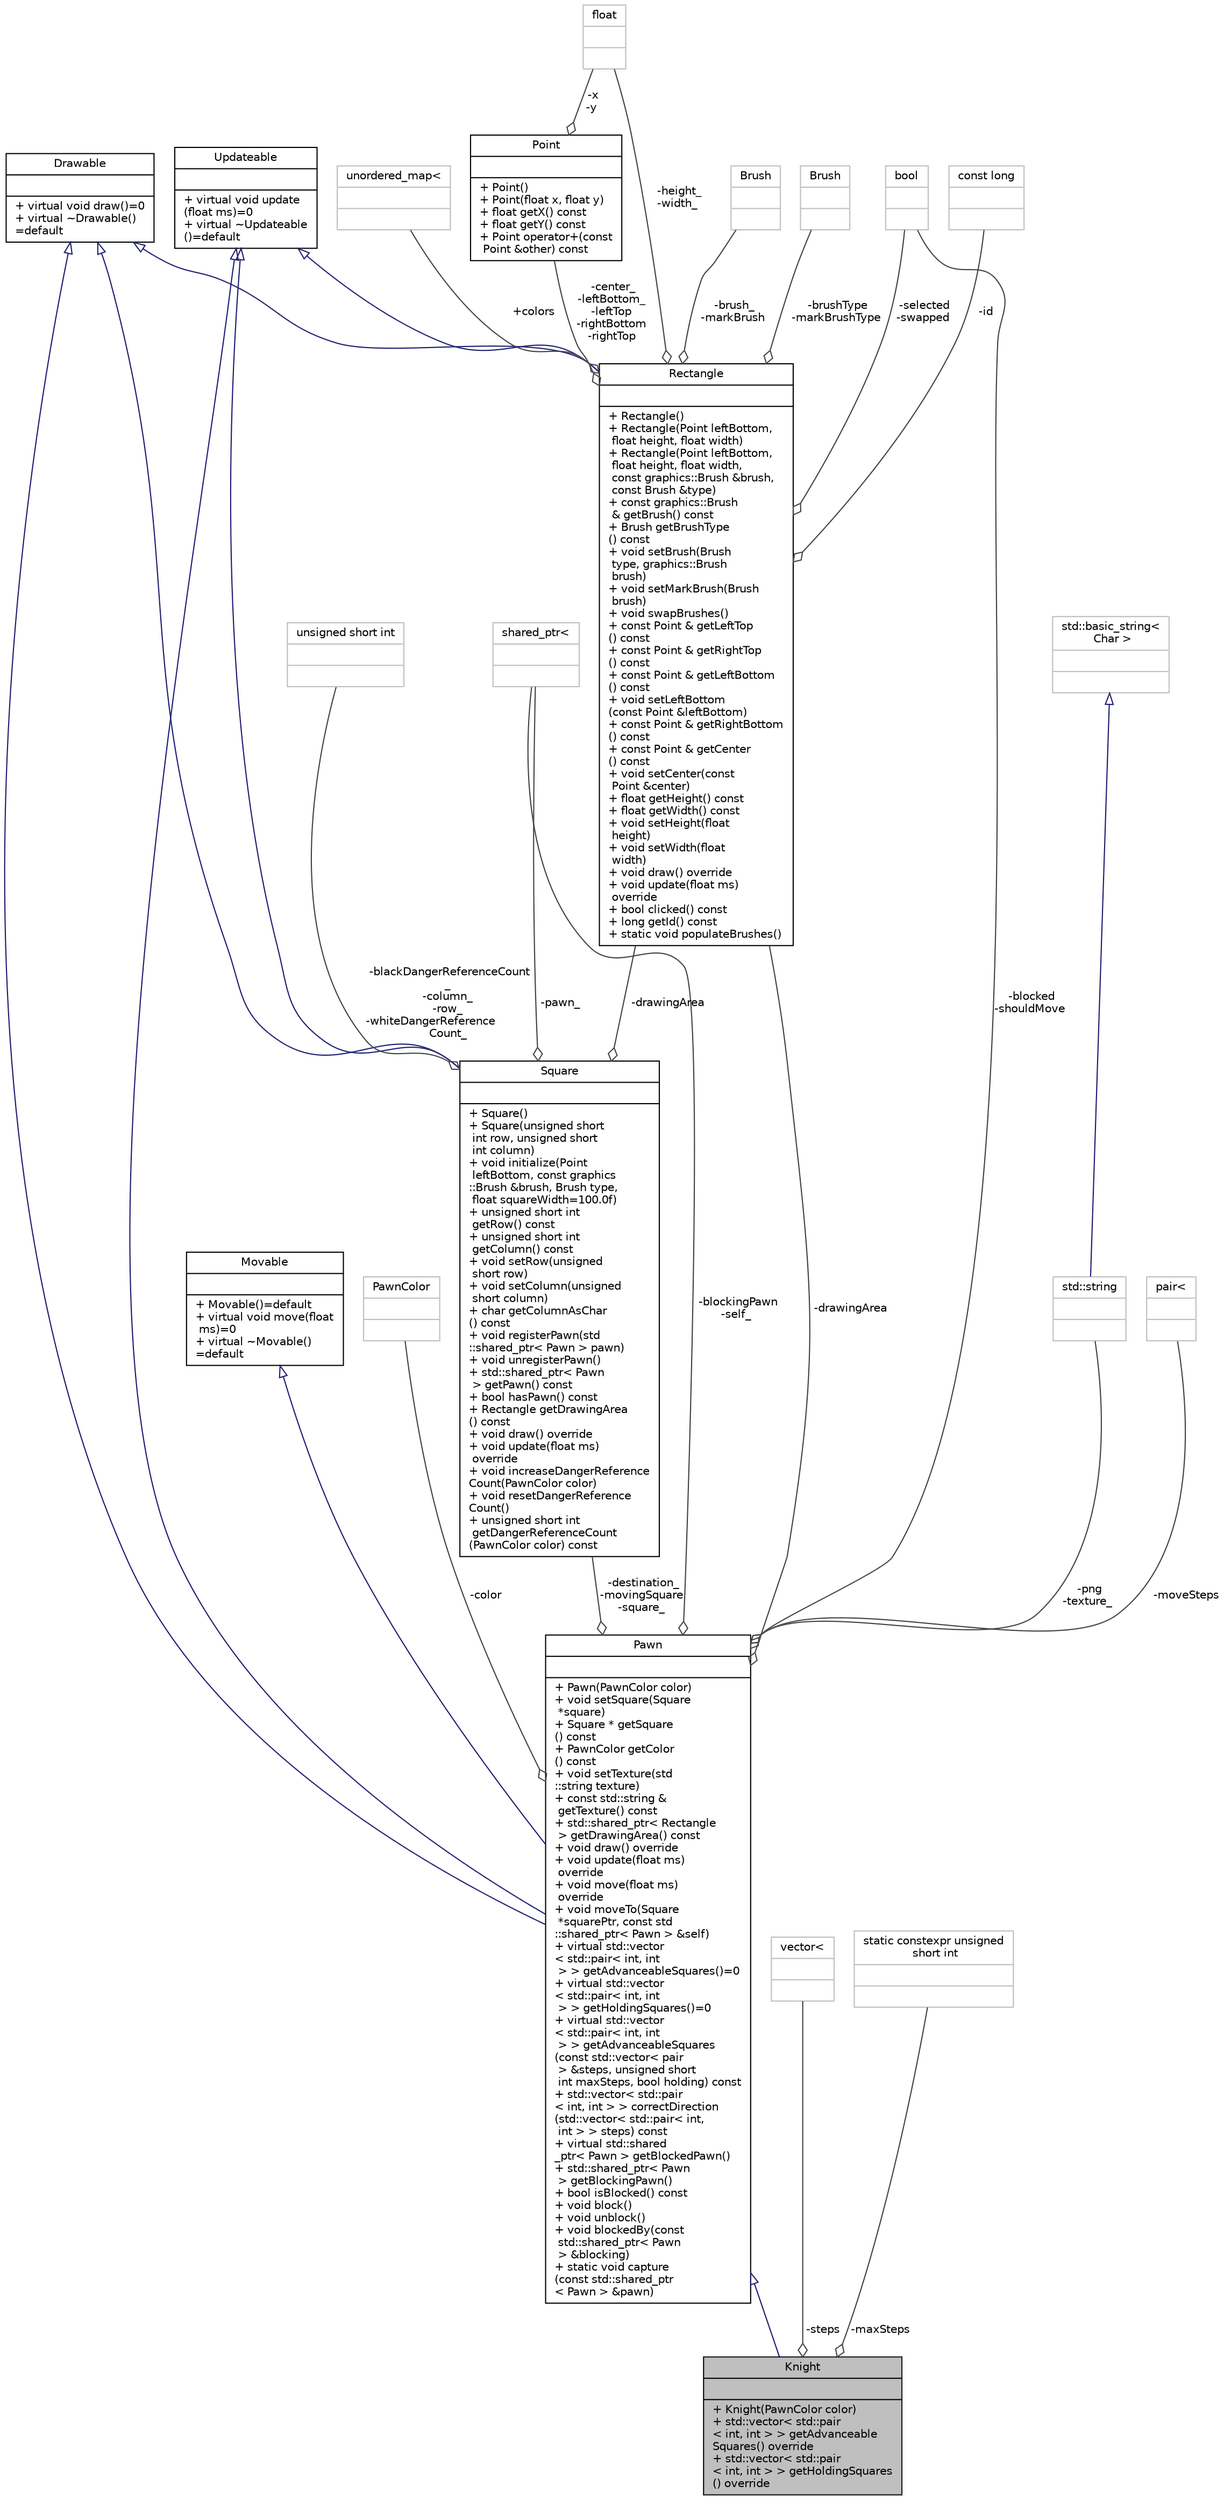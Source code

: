 digraph "Knight"
{
 // LATEX_PDF_SIZE
  bgcolor="transparent";
  edge [fontname="Helvetica",fontsize="10",labelfontname="Helvetica",labelfontsize="10"];
  node [fontname="Helvetica",fontsize="10",shape=record];
  Node1 [label="{Knight\n||+  Knight(PawnColor color)\l+ std::vector\< std::pair\l\< int, int \> \> getAdvanceable\lSquares() override\l+ std::vector\< std::pair\l\< int, int \> \> getHoldingSquares\l() override\l}",height=0.2,width=0.4,color="black", fillcolor="grey75", style="filled", fontcolor="black",tooltip=" "];
  Node2 -> Node1 [dir="back",color="midnightblue",fontsize="10",style="solid",arrowtail="onormal",fontname="Helvetica"];
  Node2 [label="{Pawn\n||+  Pawn(PawnColor color)\l+ void setSquare(Square\l *square)\l+ Square * getSquare\l() const\l+ PawnColor getColor\l() const\l+ void setTexture(std\l::string texture)\l+ const std::string &\l getTexture() const\l+ std::shared_ptr\< Rectangle\l \> getDrawingArea() const\l+ void draw() override\l+ void update(float ms)\l override\l+ void move(float ms)\l override\l+ void moveTo(Square\l *squarePtr, const std\l::shared_ptr\< Pawn \> &self)\l+ virtual std::vector\l\< std::pair\< int, int\l \> \> getAdvanceableSquares()=0\l+ virtual std::vector\l\< std::pair\< int, int\l \> \> getHoldingSquares()=0\l+ virtual std::vector\l\< std::pair\< int, int\l \> \> getAdvanceableSquares\l(const std::vector\< pair\l \> &steps, unsigned short\l int maxSteps, bool holding) const\l+ std::vector\< std::pair\l\< int, int \> \> correctDirection\l(std::vector\< std::pair\< int,\l int \> \> steps) const\l+ virtual std::shared\l_ptr\< Pawn \> getBlockedPawn()\l+ std::shared_ptr\< Pawn\l \> getBlockingPawn()\l+ bool isBlocked() const\l+ void block()\l+ void unblock()\l+ void blockedBy(const\l std::shared_ptr\< Pawn\l \> &blocking)\l+ static void capture\l(const std::shared_ptr\l\< Pawn \> &pawn)\l}",height=0.2,width=0.4,color="black",URL="$de/dff/classPawn.html",tooltip=" "];
  Node3 -> Node2 [dir="back",color="midnightblue",fontsize="10",style="solid",arrowtail="onormal",fontname="Helvetica"];
  Node3 [label="{Drawable\n||+ virtual void draw()=0\l+ virtual ~Drawable()\l=default\l}",height=0.2,width=0.4,color="black",URL="$de/db8/classDrawable.html",tooltip=" "];
  Node4 -> Node2 [dir="back",color="midnightblue",fontsize="10",style="solid",arrowtail="onormal",fontname="Helvetica"];
  Node4 [label="{Updateable\n||+ virtual void update\l(float ms)=0\l+ virtual ~Updateable\l()=default\l}",height=0.2,width=0.4,color="black",URL="$d2/d7d/classUpdateable.html",tooltip=" "];
  Node5 -> Node2 [dir="back",color="midnightblue",fontsize="10",style="solid",arrowtail="onormal",fontname="Helvetica"];
  Node5 [label="{Movable\n||+  Movable()=default\l+ virtual void move(float\l ms)=0\l+ virtual ~Movable()\l=default\l}",height=0.2,width=0.4,color="black",URL="$da/dfc/classMovable.html",tooltip=" "];
  Node6 -> Node2 [color="grey25",fontsize="10",style="solid",label=" -color" ,arrowhead="odiamond",fontname="Helvetica"];
  Node6 [label="{PawnColor\n||}",height=0.2,width=0.4,color="grey75",tooltip=" "];
  Node7 -> Node2 [color="grey25",fontsize="10",style="solid",label=" -destination_\n-movingSquare\n-square_" ,arrowhead="odiamond",fontname="Helvetica"];
  Node7 [label="{Square\n||+  Square()\l+  Square(unsigned short\l int row, unsigned short\l int column)\l+ void initialize(Point\l leftBottom, const graphics\l::Brush &brush, Brush type,\l float squareWidth=100.0f)\l+ unsigned short int\l getRow() const\l+ unsigned short int\l getColumn() const\l+ void setRow(unsigned\l short row)\l+ void setColumn(unsigned\l short column)\l+ char getColumnAsChar\l() const\l+ void registerPawn(std\l::shared_ptr\< Pawn \> pawn)\l+ void unregisterPawn()\l+ std::shared_ptr\< Pawn\l \> getPawn() const\l+ bool hasPawn() const\l+ Rectangle getDrawingArea\l() const\l+ void draw() override\l+ void update(float ms)\l override\l+ void increaseDangerReference\lCount(PawnColor color)\l+ void resetDangerReference\lCount()\l+ unsigned short int\l getDangerReferenceCount\l(PawnColor color) const\l}",height=0.2,width=0.4,color="black",URL="$d3/d72/classSquare.html",tooltip=" "];
  Node3 -> Node7 [dir="back",color="midnightblue",fontsize="10",style="solid",arrowtail="onormal",fontname="Helvetica"];
  Node4 -> Node7 [dir="back",color="midnightblue",fontsize="10",style="solid",arrowtail="onormal",fontname="Helvetica"];
  Node8 -> Node7 [color="grey25",fontsize="10",style="solid",label=" -blackDangerReferenceCount\l_\n-column_\n-row_\n-whiteDangerReference\lCount_" ,arrowhead="odiamond",fontname="Helvetica"];
  Node8 [label="{unsigned short int\n||}",height=0.2,width=0.4,color="grey75",tooltip=" "];
  Node9 -> Node7 [color="grey25",fontsize="10",style="solid",label=" -pawn_" ,arrowhead="odiamond",fontname="Helvetica"];
  Node9 [label="{shared_ptr\<\n||}",height=0.2,width=0.4,color="grey75",tooltip=" "];
  Node10 -> Node7 [color="grey25",fontsize="10",style="solid",label=" -drawingArea" ,arrowhead="odiamond",fontname="Helvetica"];
  Node10 [label="{Rectangle\n||+  Rectangle()\l+  Rectangle(Point leftBottom,\l float height, float width)\l+  Rectangle(Point leftBottom,\l float height, float width,\l const graphics::Brush &brush,\l const Brush &type)\l+ const graphics::Brush\l & getBrush() const\l+ Brush getBrushType\l() const\l+ void setBrush(Brush\l type, graphics::Brush\l brush)\l+ void setMarkBrush(Brush\l brush)\l+ void swapBrushes()\l+ const Point & getLeftTop\l() const\l+ const Point & getRightTop\l() const\l+ const Point & getLeftBottom\l() const\l+ void setLeftBottom\l(const Point &leftBottom)\l+ const Point & getRightBottom\l() const\l+ const Point & getCenter\l() const\l+ void setCenter(const\l Point &center)\l+ float getHeight() const\l+ float getWidth() const\l+ void setHeight(float\l height)\l+ void setWidth(float\l width)\l+ void draw() override\l+ void update(float ms)\l override\l+ bool clicked() const\l+ long getId() const\l+ static void populateBrushes()\l}",height=0.2,width=0.4,color="black",URL="$de/d00/classRectangle.html",tooltip=" "];
  Node3 -> Node10 [dir="back",color="midnightblue",fontsize="10",style="solid",arrowtail="onormal",fontname="Helvetica"];
  Node4 -> Node10 [dir="back",color="midnightblue",fontsize="10",style="solid",arrowtail="onormal",fontname="Helvetica"];
  Node11 -> Node10 [color="grey25",fontsize="10",style="solid",label=" +colors" ,arrowhead="odiamond",fontname="Helvetica"];
  Node11 [label="{unordered_map\<\n||}",height=0.2,width=0.4,color="grey75",tooltip=" "];
  Node12 -> Node10 [color="grey25",fontsize="10",style="solid",label=" -center_\n-leftBottom_\n-leftTop\n-rightBottom\n-rightTop" ,arrowhead="odiamond",fontname="Helvetica"];
  Node12 [label="{Point\n||+  Point()\l+  Point(float x, float y)\l+ float getX() const\l+ float getY() const\l+ Point operator+(const\l Point &other) const\l}",height=0.2,width=0.4,color="black",URL="$dc/d4f/classPoint.html",tooltip=" "];
  Node13 -> Node12 [color="grey25",fontsize="10",style="solid",label=" -x\n-y" ,arrowhead="odiamond",fontname="Helvetica"];
  Node13 [label="{float\n||}",height=0.2,width=0.4,color="grey75",tooltip=" "];
  Node13 -> Node10 [color="grey25",fontsize="10",style="solid",label=" -height_\n-width_" ,arrowhead="odiamond",fontname="Helvetica"];
  Node14 -> Node10 [color="grey25",fontsize="10",style="solid",label=" -brush_\n-markBrush" ,arrowhead="odiamond",fontname="Helvetica"];
  Node14 [label="{Brush\n||}",height=0.2,width=0.4,color="grey75",tooltip=" "];
  Node15 -> Node10 [color="grey25",fontsize="10",style="solid",label=" -brushType\n-markBrushType" ,arrowhead="odiamond",fontname="Helvetica"];
  Node15 [label="{Brush\n||}",height=0.2,width=0.4,color="grey75",tooltip=" "];
  Node16 -> Node10 [color="grey25",fontsize="10",style="solid",label=" -selected\n-swapped" ,arrowhead="odiamond",fontname="Helvetica"];
  Node16 [label="{bool\n||}",height=0.2,width=0.4,color="grey75",tooltip=" "];
  Node17 -> Node10 [color="grey25",fontsize="10",style="solid",label=" -id" ,arrowhead="odiamond",fontname="Helvetica"];
  Node17 [label="{const long\n||}",height=0.2,width=0.4,color="grey75",tooltip=" "];
  Node10 -> Node2 [color="grey25",fontsize="10",style="solid",label=" -drawingArea" ,arrowhead="odiamond",fontname="Helvetica"];
  Node18 -> Node2 [color="grey25",fontsize="10",style="solid",label=" -png\n-texture_" ,arrowhead="odiamond",fontname="Helvetica"];
  Node18 [label="{std::string\n||}",height=0.2,width=0.4,color="grey75",tooltip=" "];
  Node19 -> Node18 [dir="back",color="midnightblue",fontsize="10",style="solid",arrowtail="onormal",fontname="Helvetica"];
  Node19 [label="{std::basic_string\<\l Char \>\n||}",height=0.2,width=0.4,color="grey75",tooltip=" "];
  Node16 -> Node2 [color="grey25",fontsize="10",style="solid",label=" -blocked\n-shouldMove" ,arrowhead="odiamond",fontname="Helvetica"];
  Node20 -> Node2 [color="grey25",fontsize="10",style="solid",label=" -moveSteps" ,arrowhead="odiamond",fontname="Helvetica"];
  Node20 [label="{pair\<\n||}",height=0.2,width=0.4,color="grey75",tooltip=" "];
  Node9 -> Node2 [color="grey25",fontsize="10",style="solid",label=" -blockingPawn\n-self_" ,arrowhead="odiamond",fontname="Helvetica"];
  Node21 -> Node1 [color="grey25",fontsize="10",style="solid",label=" -steps" ,arrowhead="odiamond",fontname="Helvetica"];
  Node21 [label="{vector\<\n||}",height=0.2,width=0.4,color="grey75",tooltip=" "];
  Node22 -> Node1 [color="grey25",fontsize="10",style="solid",label=" -maxSteps" ,arrowhead="odiamond",fontname="Helvetica"];
  Node22 [label="{static constexpr unsigned\l short int\n||}",height=0.2,width=0.4,color="grey75",tooltip=" "];
}
